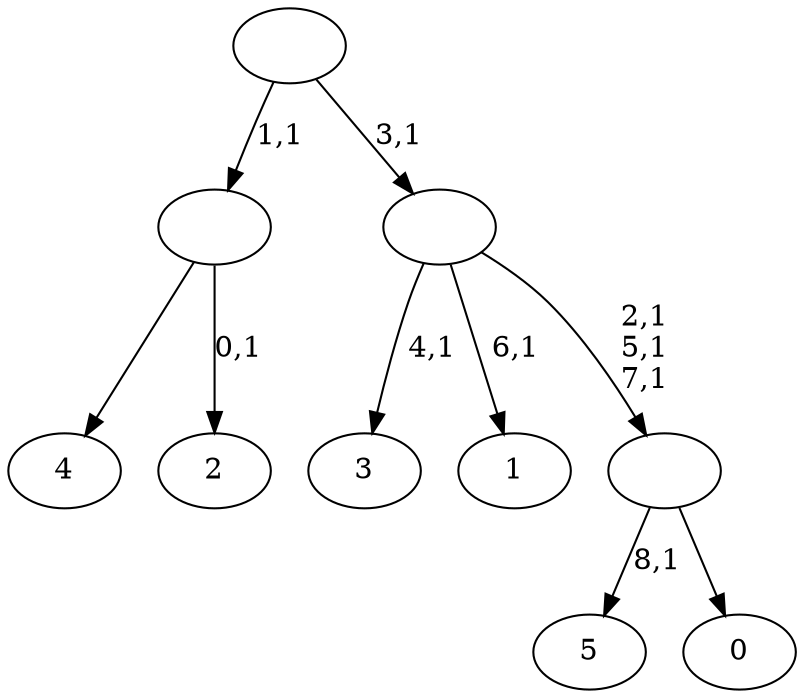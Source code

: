 digraph T {
	15 [label="5"]
	13 [label="4"]
	12 [label="3"]
	10 [label="2"]
	8 [label=""]
	7 [label="1"]
	5 [label="0"]
	4 [label=""]
	1 [label=""]
	0 [label=""]
	8 -> 10 [label="0,1"]
	8 -> 13 [label=""]
	4 -> 15 [label="8,1"]
	4 -> 5 [label=""]
	1 -> 4 [label="2,1\n5,1\n7,1"]
	1 -> 7 [label="6,1"]
	1 -> 12 [label="4,1"]
	0 -> 8 [label="1,1"]
	0 -> 1 [label="3,1"]
}
